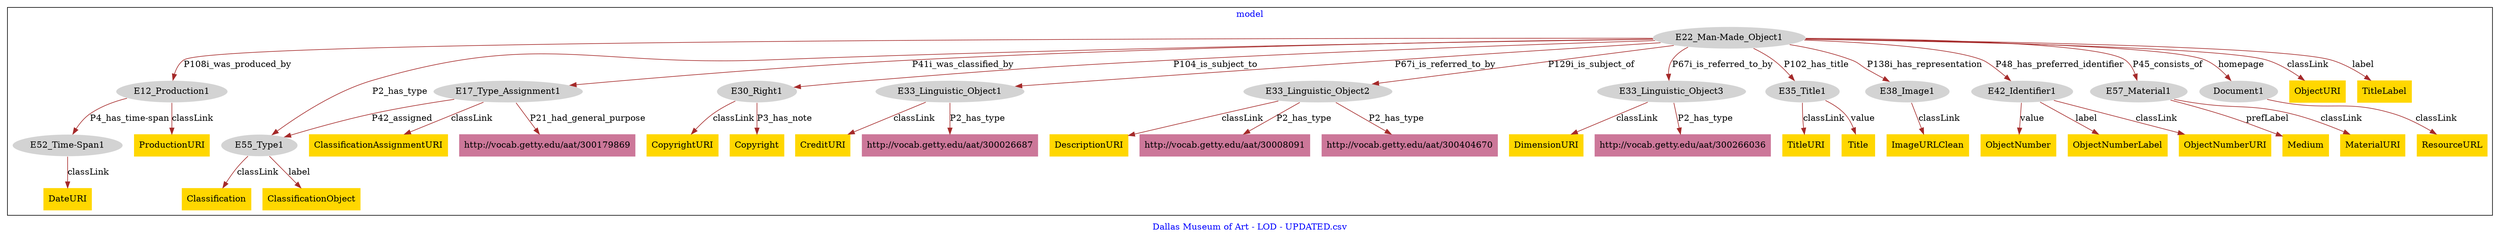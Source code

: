 digraph n0 {
fontcolor="blue"
remincross="true"
label="Dallas Museum of Art - LOD - UPDATED.csv"
subgraph cluster {
label="model"
n2[style="filled",color="white",fillcolor="lightgray",label="E12_Production1"];
n3[style="filled",color="white",fillcolor="lightgray",label="E52_Time-Span1"];
n4[style="filled",color="white",fillcolor="lightgray",label="E17_Type_Assignment1"];
n5[style="filled",color="white",fillcolor="lightgray",label="E55_Type1"];
n6[style="filled",color="white",fillcolor="lightgray",label="E22_Man-Made_Object1"];
n7[style="filled",color="white",fillcolor="lightgray",label="E30_Right1"];
n8[style="filled",color="white",fillcolor="lightgray",label="E33_Linguistic_Object1"];
n9[style="filled",color="white",fillcolor="lightgray",label="E33_Linguistic_Object2"];
n10[style="filled",color="white",fillcolor="lightgray",label="E33_Linguistic_Object3"];
n11[style="filled",color="white",fillcolor="lightgray",label="E35_Title1"];
n12[style="filled",color="white",fillcolor="lightgray",label="E38_Image1"];
n13[style="filled",color="white",fillcolor="lightgray",label="E42_Identifier1"];
n14[style="filled",color="white",fillcolor="lightgray",label="E57_Material1"];
n15[style="filled",color="white",fillcolor="lightgray",label="Document1"];
n16[shape="plaintext",style="filled",fillcolor="gold",label="Classification"];
n17[shape="plaintext",style="filled",fillcolor="gold",label="ObjectURI"];
n18[shape="plaintext",style="filled",fillcolor="gold",label="ClassificationObject"];
n19[shape="plaintext",style="filled",fillcolor="gold",label="CopyrightURI"];
n20[shape="plaintext",style="filled",fillcolor="gold",label="ClassificationAssignmentURI"];
n21[shape="plaintext",style="filled",fillcolor="gold",label="ObjectNumber"];
n22[shape="plaintext",style="filled",fillcolor="gold",label="DateURI"];
n23[shape="plaintext",style="filled",fillcolor="gold",label="ObjectNumberLabel"];
n24[shape="plaintext",style="filled",fillcolor="gold",label="Medium"];
n25[shape="plaintext",style="filled",fillcolor="gold",label="ResourceURL"];
n26[shape="plaintext",style="filled",fillcolor="gold",label="DimensionURI"];
n27[shape="plaintext",style="filled",fillcolor="gold",label="MaterialURI"];
n28[shape="plaintext",style="filled",fillcolor="gold",label="CreditURI"];
n29[shape="plaintext",style="filled",fillcolor="gold",label="ProductionURI"];
n30[shape="plaintext",style="filled",fillcolor="gold",label="TitleLabel"];
n31[shape="plaintext",style="filled",fillcolor="gold",label="DescriptionURI"];
n32[shape="plaintext",style="filled",fillcolor="gold",label="ObjectNumberURI"];
n33[shape="plaintext",style="filled",fillcolor="gold",label="Copyright"];
n34[shape="plaintext",style="filled",fillcolor="gold",label="TitleURI"];
n35[shape="plaintext",style="filled",fillcolor="gold",label="ImageURLClean"];
n36[shape="plaintext",style="filled",fillcolor="gold",label="Title"];
n37[shape="plaintext",style="filled",fillcolor="#CC7799",label="http://vocab.getty.edu/aat/30008091"];
n38[shape="plaintext",style="filled",fillcolor="#CC7799",label="http://vocab.getty.edu/aat/300026687"];
n39[shape="plaintext",style="filled",fillcolor="#CC7799",label="http://vocab.getty.edu/aat/300404670"];
n40[shape="plaintext",style="filled",fillcolor="#CC7799",label="http://vocab.getty.edu/aat/300266036"];
n41[shape="plaintext",style="filled",fillcolor="#CC7799",label="http://vocab.getty.edu/aat/300179869"];
}
n2 -> n3[color="brown",fontcolor="black",label="P4_has_time-span"]
n4 -> n5[color="brown",fontcolor="black",label="P42_assigned"]
n6 -> n2[color="brown",fontcolor="black",label="P108i_was_produced_by"]
n6 -> n4[color="brown",fontcolor="black",label="P41i_was_classified_by"]
n6 -> n7[color="brown",fontcolor="black",label="P104_is_subject_to"]
n6 -> n8[color="brown",fontcolor="black",label="P67i_is_referred_to_by"]
n6 -> n9[color="brown",fontcolor="black",label="P129i_is_subject_of"]
n6 -> n10[color="brown",fontcolor="black",label="P67i_is_referred_to_by"]
n6 -> n11[color="brown",fontcolor="black",label="P102_has_title"]
n6 -> n12[color="brown",fontcolor="black",label="P138i_has_representation"]
n6 -> n13[color="brown",fontcolor="black",label="P48_has_preferred_identifier"]
n6 -> n14[color="brown",fontcolor="black",label="P45_consists_of"]
n6 -> n15[color="brown",fontcolor="black",label="homepage"]
n5 -> n16[color="brown",fontcolor="black",label="classLink"]
n6 -> n17[color="brown",fontcolor="black",label="classLink"]
n5 -> n18[color="brown",fontcolor="black",label="label"]
n7 -> n19[color="brown",fontcolor="black",label="classLink"]
n4 -> n20[color="brown",fontcolor="black",label="classLink"]
n13 -> n21[color="brown",fontcolor="black",label="value"]
n3 -> n22[color="brown",fontcolor="black",label="classLink"]
n13 -> n23[color="brown",fontcolor="black",label="label"]
n14 -> n24[color="brown",fontcolor="black",label="prefLabel"]
n15 -> n25[color="brown",fontcolor="black",label="classLink"]
n10 -> n26[color="brown",fontcolor="black",label="classLink"]
n14 -> n27[color="brown",fontcolor="black",label="classLink"]
n8 -> n28[color="brown",fontcolor="black",label="classLink"]
n2 -> n29[color="brown",fontcolor="black",label="classLink"]
n6 -> n30[color="brown",fontcolor="black",label="label"]
n9 -> n31[color="brown",fontcolor="black",label="classLink"]
n13 -> n32[color="brown",fontcolor="black",label="classLink"]
n7 -> n33[color="brown",fontcolor="black",label="P3_has_note"]
n11 -> n34[color="brown",fontcolor="black",label="classLink"]
n12 -> n35[color="brown",fontcolor="black",label="classLink"]
n11 -> n36[color="brown",fontcolor="black",label="value"]
n9 -> n37[color="brown",fontcolor="black",label="P2_has_type"]
n6 -> n5[color="brown",fontcolor="black",label="P2_has_type"]
n8 -> n38[color="brown",fontcolor="black",label="P2_has_type"]
n9 -> n39[color="brown",fontcolor="black",label="P2_has_type"]
n10 -> n40[color="brown",fontcolor="black",label="P2_has_type"]
n4 -> n41[color="brown",fontcolor="black",label="P21_had_general_purpose"]
}
